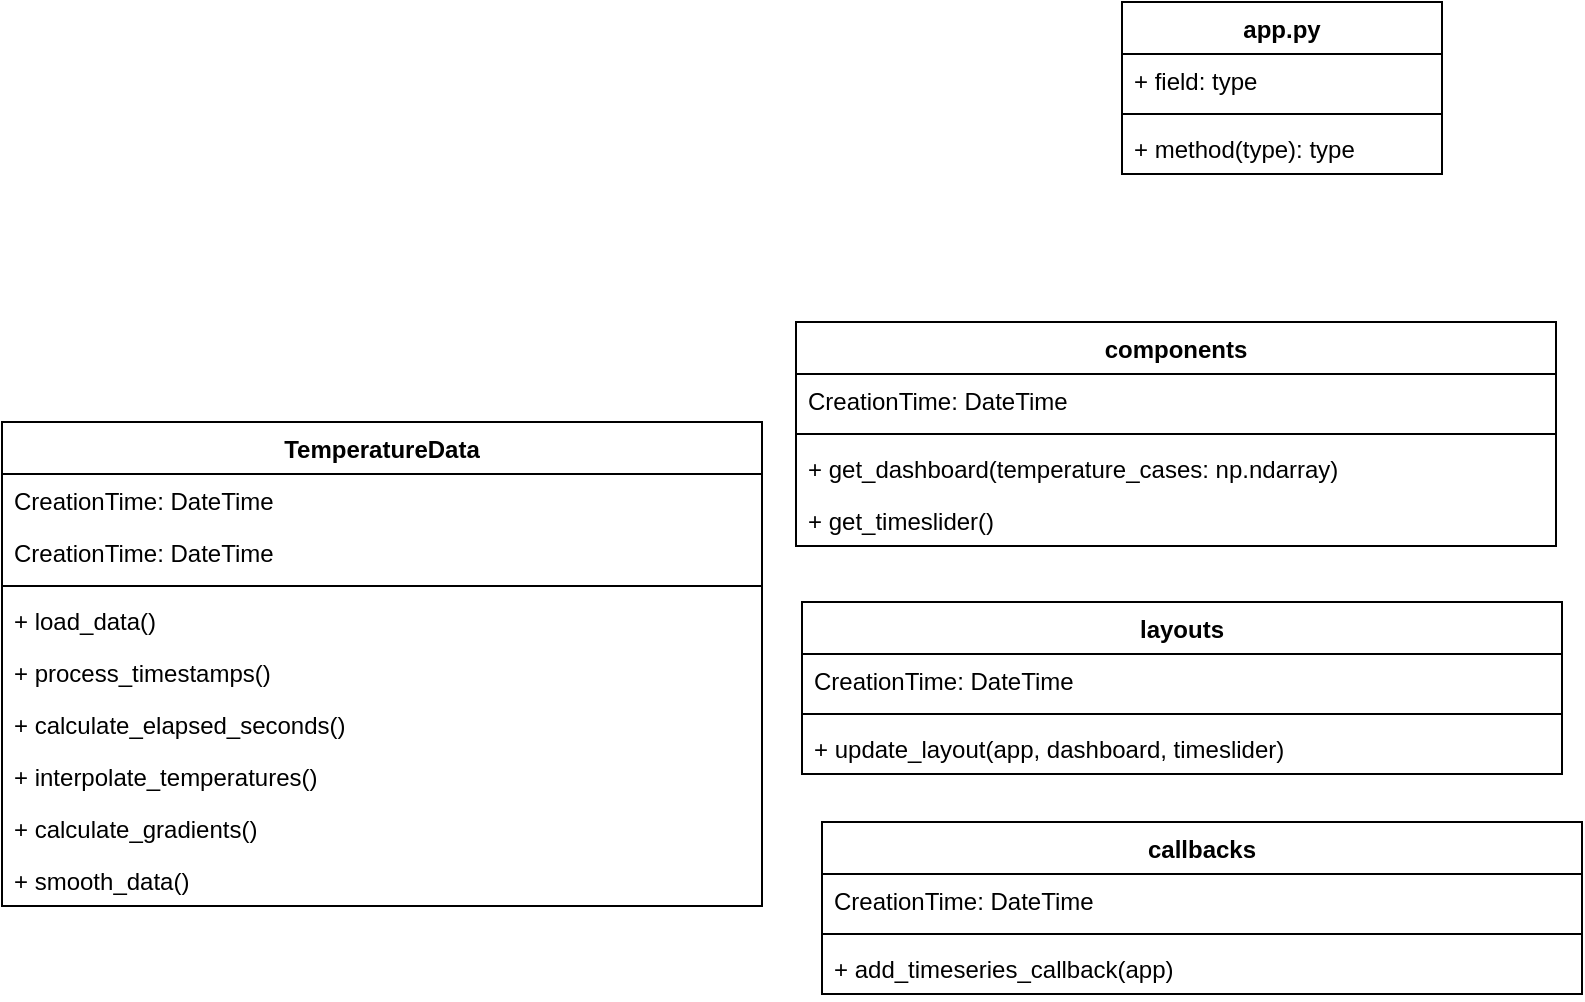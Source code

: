 <mxfile version="20.5.3" type="embed" pages="2"><diagram name="TemperatureDashApp" id="vDy8FKKkWsojjG1RDzf5"><mxGraphModel dx="1305" dy="695" grid="1" gridSize="10" guides="1" tooltips="1" connect="1" arrows="1" fold="1" page="1" pageScale="1" pageWidth="1654" pageHeight="1169" math="0" shadow="0"><root><mxCell id="0"/><mxCell id="1" parent="0"/><mxCell id="v-pCWJpPtzPc-9zOECgq-1" value="callbacks" style="swimlane;fontStyle=1;align=center;verticalAlign=top;childLayout=stackLayout;horizontal=1;startSize=26;horizontalStack=0;resizeParent=1;resizeParentMax=0;resizeLast=0;collapsible=1;marginBottom=0;whiteSpace=wrap;html=1;" parent="1" vertex="1"><mxGeometry x="460" y="490" width="380" height="86" as="geometry"/></mxCell><mxCell id="v-pCWJpPtzPc-9zOECgq-2" value="CreationTime: DateTime" style="text;strokeColor=none;fillColor=none;align=left;verticalAlign=top;spacingLeft=4;spacingRight=4;overflow=hidden;rotatable=0;points=[[0,0.5],[1,0.5]];portConstraint=eastwest;whiteSpace=wrap;html=1;" parent="v-pCWJpPtzPc-9zOECgq-1" vertex="1"><mxGeometry y="26" width="380" height="26" as="geometry"/></mxCell><mxCell id="v-pCWJpPtzPc-9zOECgq-3" value="" style="line;strokeWidth=1;fillColor=none;align=left;verticalAlign=middle;spacingTop=-1;spacingLeft=3;spacingRight=3;rotatable=0;labelPosition=right;points=[];portConstraint=eastwest;strokeColor=inherit;" parent="v-pCWJpPtzPc-9zOECgq-1" vertex="1"><mxGeometry y="52" width="380" height="8" as="geometry"/></mxCell><mxCell id="v-pCWJpPtzPc-9zOECgq-4" value="+ add_timeseries_callback(app)" style="text;strokeColor=none;fillColor=none;align=left;verticalAlign=top;spacingLeft=4;spacingRight=4;overflow=hidden;rotatable=0;points=[[0,0.5],[1,0.5]];portConstraint=eastwest;whiteSpace=wrap;html=1;" parent="v-pCWJpPtzPc-9zOECgq-1" vertex="1"><mxGeometry y="60" width="380" height="26" as="geometry"/></mxCell><mxCell id="cLcs_M3EtossmrVFGKt8-1" value="app.py" style="swimlane;fontStyle=1;align=center;verticalAlign=top;childLayout=stackLayout;horizontal=1;startSize=26;horizontalStack=0;resizeParent=1;resizeParentMax=0;resizeLast=0;collapsible=1;marginBottom=0;whiteSpace=wrap;html=1;" parent="1" vertex="1"><mxGeometry x="610" y="80" width="160" height="86" as="geometry"/></mxCell><mxCell id="cLcs_M3EtossmrVFGKt8-2" value="+ field: type" style="text;strokeColor=none;fillColor=none;align=left;verticalAlign=top;spacingLeft=4;spacingRight=4;overflow=hidden;rotatable=0;points=[[0,0.5],[1,0.5]];portConstraint=eastwest;whiteSpace=wrap;html=1;" parent="cLcs_M3EtossmrVFGKt8-1" vertex="1"><mxGeometry y="26" width="160" height="26" as="geometry"/></mxCell><mxCell id="cLcs_M3EtossmrVFGKt8-3" value="" style="line;strokeWidth=1;fillColor=none;align=left;verticalAlign=middle;spacingTop=-1;spacingLeft=3;spacingRight=3;rotatable=0;labelPosition=right;points=[];portConstraint=eastwest;strokeColor=inherit;" parent="cLcs_M3EtossmrVFGKt8-1" vertex="1"><mxGeometry y="52" width="160" height="8" as="geometry"/></mxCell><mxCell id="cLcs_M3EtossmrVFGKt8-4" value="+ method(type): type" style="text;strokeColor=none;fillColor=none;align=left;verticalAlign=top;spacingLeft=4;spacingRight=4;overflow=hidden;rotatable=0;points=[[0,0.5],[1,0.5]];portConstraint=eastwest;whiteSpace=wrap;html=1;" parent="cLcs_M3EtossmrVFGKt8-1" vertex="1"><mxGeometry y="60" width="160" height="26" as="geometry"/></mxCell><mxCell id="eLz21N7htwY3KEThcsI1-1" value="TemperatureData" style="swimlane;fontStyle=1;align=center;verticalAlign=top;childLayout=stackLayout;horizontal=1;startSize=26;horizontalStack=0;resizeParent=1;resizeParentMax=0;resizeLast=0;collapsible=1;marginBottom=0;whiteSpace=wrap;html=1;" parent="1" vertex="1"><mxGeometry x="50" y="290" width="380" height="242" as="geometry"/></mxCell><mxCell id="eLz21N7htwY3KEThcsI1-2" value="CreationTime: DateTime" style="text;strokeColor=none;fillColor=none;align=left;verticalAlign=top;spacingLeft=4;spacingRight=4;overflow=hidden;rotatable=0;points=[[0,0.5],[1,0.5]];portConstraint=eastwest;whiteSpace=wrap;html=1;" parent="eLz21N7htwY3KEThcsI1-1" vertex="1"><mxGeometry y="26" width="380" height="26" as="geometry"/></mxCell><mxCell id="eLz21N7htwY3KEThcsI1-3" value="CreationTime: DateTime" style="text;strokeColor=none;fillColor=none;align=left;verticalAlign=top;spacingLeft=4;spacingRight=4;overflow=hidden;rotatable=0;points=[[0,0.5],[1,0.5]];portConstraint=eastwest;whiteSpace=wrap;html=1;" parent="eLz21N7htwY3KEThcsI1-1" vertex="1"><mxGeometry y="52" width="380" height="26" as="geometry"/></mxCell><mxCell id="eLz21N7htwY3KEThcsI1-4" value="" style="line;strokeWidth=1;fillColor=none;align=left;verticalAlign=middle;spacingTop=-1;spacingLeft=3;spacingRight=3;rotatable=0;labelPosition=right;points=[];portConstraint=eastwest;strokeColor=inherit;" parent="eLz21N7htwY3KEThcsI1-1" vertex="1"><mxGeometry y="78" width="380" height="8" as="geometry"/></mxCell><mxCell id="eLz21N7htwY3KEThcsI1-5" value="+ load_data()" style="text;strokeColor=none;fillColor=none;align=left;verticalAlign=top;spacingLeft=4;spacingRight=4;overflow=hidden;rotatable=0;points=[[0,0.5],[1,0.5]];portConstraint=eastwest;whiteSpace=wrap;html=1;" parent="eLz21N7htwY3KEThcsI1-1" vertex="1"><mxGeometry y="86" width="380" height="26" as="geometry"/></mxCell><mxCell id="dyKbHNdvw5-MIPKxcRXz-6" value="+ process_timestamps()" style="text;strokeColor=none;fillColor=none;align=left;verticalAlign=top;spacingLeft=4;spacingRight=4;overflow=hidden;rotatable=0;points=[[0,0.5],[1,0.5]];portConstraint=eastwest;whiteSpace=wrap;html=1;" vertex="1" parent="eLz21N7htwY3KEThcsI1-1"><mxGeometry y="112" width="380" height="26" as="geometry"/></mxCell><mxCell id="dyKbHNdvw5-MIPKxcRXz-7" value="+ calculate_elapsed_seconds()" style="text;strokeColor=none;fillColor=none;align=left;verticalAlign=top;spacingLeft=4;spacingRight=4;overflow=hidden;rotatable=0;points=[[0,0.5],[1,0.5]];portConstraint=eastwest;whiteSpace=wrap;html=1;" vertex="1" parent="eLz21N7htwY3KEThcsI1-1"><mxGeometry y="138" width="380" height="26" as="geometry"/></mxCell><mxCell id="dyKbHNdvw5-MIPKxcRXz-8" value="+ interpolate_temperatures()" style="text;strokeColor=none;fillColor=none;align=left;verticalAlign=top;spacingLeft=4;spacingRight=4;overflow=hidden;rotatable=0;points=[[0,0.5],[1,0.5]];portConstraint=eastwest;whiteSpace=wrap;html=1;" vertex="1" parent="eLz21N7htwY3KEThcsI1-1"><mxGeometry y="164" width="380" height="26" as="geometry"/></mxCell><mxCell id="dyKbHNdvw5-MIPKxcRXz-9" value="+ calculate_gradients()" style="text;strokeColor=none;fillColor=none;align=left;verticalAlign=top;spacingLeft=4;spacingRight=4;overflow=hidden;rotatable=0;points=[[0,0.5],[1,0.5]];portConstraint=eastwest;whiteSpace=wrap;html=1;" vertex="1" parent="eLz21N7htwY3KEThcsI1-1"><mxGeometry y="190" width="380" height="26" as="geometry"/></mxCell><mxCell id="dyKbHNdvw5-MIPKxcRXz-10" value="+ smooth_data()" style="text;strokeColor=none;fillColor=none;align=left;verticalAlign=top;spacingLeft=4;spacingRight=4;overflow=hidden;rotatable=0;points=[[0,0.5],[1,0.5]];portConstraint=eastwest;whiteSpace=wrap;html=1;" vertex="1" parent="eLz21N7htwY3KEThcsI1-1"><mxGeometry y="216" width="380" height="26" as="geometry"/></mxCell><mxCell id="2" value="components" style="swimlane;fontStyle=1;align=center;verticalAlign=top;childLayout=stackLayout;horizontal=1;startSize=26;horizontalStack=0;resizeParent=1;resizeParentMax=0;resizeLast=0;collapsible=1;marginBottom=0;whiteSpace=wrap;html=1;" parent="1" vertex="1"><mxGeometry x="447" y="240" width="380" height="112" as="geometry"/></mxCell><mxCell id="4" value="CreationTime: DateTime" style="text;strokeColor=none;fillColor=none;align=left;verticalAlign=top;spacingLeft=4;spacingRight=4;overflow=hidden;rotatable=0;points=[[0,0.5],[1,0.5]];portConstraint=eastwest;whiteSpace=wrap;html=1;" parent="2" vertex="1"><mxGeometry y="26" width="380" height="26" as="geometry"/></mxCell><mxCell id="5" value="" style="line;strokeWidth=1;fillColor=none;align=left;verticalAlign=middle;spacingTop=-1;spacingLeft=3;spacingRight=3;rotatable=0;labelPosition=right;points=[];portConstraint=eastwest;strokeColor=inherit;" parent="2" vertex="1"><mxGeometry y="52" width="380" height="8" as="geometry"/></mxCell><mxCell id="6" value="+ get_dashboard(temperature_cases: np.ndarray)" style="text;strokeColor=none;fillColor=none;align=left;verticalAlign=top;spacingLeft=4;spacingRight=4;overflow=hidden;rotatable=0;points=[[0,0.5],[1,0.5]];portConstraint=eastwest;whiteSpace=wrap;html=1;" parent="2" vertex="1"><mxGeometry y="60" width="380" height="26" as="geometry"/></mxCell><mxCell id="dyKbHNdvw5-MIPKxcRXz-11" value="+ get_timeslider()" style="text;strokeColor=none;fillColor=none;align=left;verticalAlign=top;spacingLeft=4;spacingRight=4;overflow=hidden;rotatable=0;points=[[0,0.5],[1,0.5]];portConstraint=eastwest;whiteSpace=wrap;html=1;" vertex="1" parent="2"><mxGeometry y="86" width="380" height="26" as="geometry"/></mxCell><mxCell id="dyKbHNdvw5-MIPKxcRXz-12" value="layouts" style="swimlane;fontStyle=1;align=center;verticalAlign=top;childLayout=stackLayout;horizontal=1;startSize=26;horizontalStack=0;resizeParent=1;resizeParentMax=0;resizeLast=0;collapsible=1;marginBottom=0;whiteSpace=wrap;html=1;" vertex="1" parent="1"><mxGeometry x="450" y="380" width="380" height="86" as="geometry"/></mxCell><mxCell id="dyKbHNdvw5-MIPKxcRXz-13" value="CreationTime: DateTime" style="text;strokeColor=none;fillColor=none;align=left;verticalAlign=top;spacingLeft=4;spacingRight=4;overflow=hidden;rotatable=0;points=[[0,0.5],[1,0.5]];portConstraint=eastwest;whiteSpace=wrap;html=1;" vertex="1" parent="dyKbHNdvw5-MIPKxcRXz-12"><mxGeometry y="26" width="380" height="26" as="geometry"/></mxCell><mxCell id="dyKbHNdvw5-MIPKxcRXz-14" value="" style="line;strokeWidth=1;fillColor=none;align=left;verticalAlign=middle;spacingTop=-1;spacingLeft=3;spacingRight=3;rotatable=0;labelPosition=right;points=[];portConstraint=eastwest;strokeColor=inherit;" vertex="1" parent="dyKbHNdvw5-MIPKxcRXz-12"><mxGeometry y="52" width="380" height="8" as="geometry"/></mxCell><mxCell id="dyKbHNdvw5-MIPKxcRXz-15" value="+ update_layout(app, dashboard, timeslider)" style="text;strokeColor=none;fillColor=none;align=left;verticalAlign=top;spacingLeft=4;spacingRight=4;overflow=hidden;rotatable=0;points=[[0,0.5],[1,0.5]];portConstraint=eastwest;whiteSpace=wrap;html=1;" vertex="1" parent="dyKbHNdvw5-MIPKxcRXz-12"><mxGeometry y="60" width="380" height="26" as="geometry"/></mxCell></root></mxGraphModel></diagram><diagram id="BPcFVphtQov2hEcmEEEQ" name="Page-2"><mxGraphModel dx="1696" dy="904" grid="1" gridSize="10" guides="1" tooltips="1" connect="1" arrows="1" fold="1" page="1" pageScale="1" pageWidth="1169" pageHeight="827" math="0" shadow="0"><root><mxCell id="0"/><mxCell id="1" parent="0"/><mxCell id="aG4f4fCAPr0ArF0tEwW5-1" value="CutFileLoader&lt;br&gt;" style="swimlane;fontStyle=1;align=center;verticalAlign=top;childLayout=stackLayout;horizontal=1;startSize=26;horizontalStack=0;resizeParent=1;resizeParentMax=0;resizeLast=0;collapsible=1;marginBottom=0;whiteSpace=wrap;html=1;" parent="1" vertex="1"><mxGeometry x="60" y="106" width="380" height="112" as="geometry"/></mxCell><mxCell id="aG4f4fCAPr0ArF0tEwW5-2" value="CreationTime: DateTime" style="text;strokeColor=none;fillColor=none;align=left;verticalAlign=top;spacingLeft=4;spacingRight=4;overflow=hidden;rotatable=0;points=[[0,0.5],[1,0.5]];portConstraint=eastwest;whiteSpace=wrap;html=1;" parent="aG4f4fCAPr0ArF0tEwW5-1" vertex="1"><mxGeometry y="26" width="380" height="26" as="geometry"/></mxCell><mxCell id="aG4f4fCAPr0ArF0tEwW5-3" value="CreationTime: DateTime" style="text;strokeColor=none;fillColor=none;align=left;verticalAlign=top;spacingLeft=4;spacingRight=4;overflow=hidden;rotatable=0;points=[[0,0.5],[1,0.5]];portConstraint=eastwest;whiteSpace=wrap;html=1;" parent="aG4f4fCAPr0ArF0tEwW5-1" vertex="1"><mxGeometry y="52" width="380" height="26" as="geometry"/></mxCell><mxCell id="aG4f4fCAPr0ArF0tEwW5-4" value="" style="line;strokeWidth=1;fillColor=none;align=left;verticalAlign=middle;spacingTop=-1;spacingLeft=3;spacingRight=3;rotatable=0;labelPosition=right;points=[];portConstraint=eastwest;strokeColor=inherit;" parent="aG4f4fCAPr0ArF0tEwW5-1" vertex="1"><mxGeometry y="78" width="380" height="8" as="geometry"/></mxCell><mxCell id="aG4f4fCAPr0ArF0tEwW5-5" value="+ method(type): type" style="text;strokeColor=none;fillColor=none;align=left;verticalAlign=top;spacingLeft=4;spacingRight=4;overflow=hidden;rotatable=0;points=[[0,0.5],[1,0.5]];portConstraint=eastwest;whiteSpace=wrap;html=1;" parent="aG4f4fCAPr0ArF0tEwW5-1" vertex="1"><mxGeometry y="86" width="380" height="26" as="geometry"/></mxCell><mxCell id="aG4f4fCAPr0ArF0tEwW5-6" value="ExcelDataWrapper" style="swimlane;fontStyle=1;align=center;verticalAlign=top;childLayout=stackLayout;horizontal=1;startSize=26;horizontalStack=0;resizeParent=1;resizeParentMax=0;resizeLast=0;collapsible=1;marginBottom=0;whiteSpace=wrap;html=1;" parent="1" vertex="1"><mxGeometry x="610" y="80" width="160" height="86" as="geometry"/></mxCell><mxCell id="aG4f4fCAPr0ArF0tEwW5-7" value="+ field: type" style="text;strokeColor=none;fillColor=none;align=left;verticalAlign=top;spacingLeft=4;spacingRight=4;overflow=hidden;rotatable=0;points=[[0,0.5],[1,0.5]];portConstraint=eastwest;whiteSpace=wrap;html=1;" parent="aG4f4fCAPr0ArF0tEwW5-6" vertex="1"><mxGeometry y="26" width="160" height="26" as="geometry"/></mxCell><mxCell id="aG4f4fCAPr0ArF0tEwW5-8" value="" style="line;strokeWidth=1;fillColor=none;align=left;verticalAlign=middle;spacingTop=-1;spacingLeft=3;spacingRight=3;rotatable=0;labelPosition=right;points=[];portConstraint=eastwest;strokeColor=inherit;" parent="aG4f4fCAPr0ArF0tEwW5-6" vertex="1"><mxGeometry y="52" width="160" height="8" as="geometry"/></mxCell><mxCell id="aG4f4fCAPr0ArF0tEwW5-9" value="+ method(type): type" style="text;strokeColor=none;fillColor=none;align=left;verticalAlign=top;spacingLeft=4;spacingRight=4;overflow=hidden;rotatable=0;points=[[0,0.5],[1,0.5]];portConstraint=eastwest;whiteSpace=wrap;html=1;" parent="aG4f4fCAPr0ArF0tEwW5-6" vertex="1"><mxGeometry y="60" width="160" height="26" as="geometry"/></mxCell><mxCell id="aG4f4fCAPr0ArF0tEwW5-10" value="DataHandler" style="swimlane;fontStyle=1;align=center;verticalAlign=top;childLayout=stackLayout;horizontal=1;startSize=26;horizontalStack=0;resizeParent=1;resizeParentMax=0;resizeLast=0;collapsible=1;marginBottom=0;whiteSpace=wrap;html=1;" parent="1" vertex="1"><mxGeometry x="60" y="276" width="380" height="112" as="geometry"/></mxCell><mxCell id="aG4f4fCAPr0ArF0tEwW5-11" value="CreationTime: DateTime" style="text;strokeColor=none;fillColor=none;align=left;verticalAlign=top;spacingLeft=4;spacingRight=4;overflow=hidden;rotatable=0;points=[[0,0.5],[1,0.5]];portConstraint=eastwest;whiteSpace=wrap;html=1;" parent="aG4f4fCAPr0ArF0tEwW5-10" vertex="1"><mxGeometry y="26" width="380" height="26" as="geometry"/></mxCell><mxCell id="aG4f4fCAPr0ArF0tEwW5-12" value="CreationTime: DateTime" style="text;strokeColor=none;fillColor=none;align=left;verticalAlign=top;spacingLeft=4;spacingRight=4;overflow=hidden;rotatable=0;points=[[0,0.5],[1,0.5]];portConstraint=eastwest;whiteSpace=wrap;html=1;" parent="aG4f4fCAPr0ArF0tEwW5-10" vertex="1"><mxGeometry y="52" width="380" height="26" as="geometry"/></mxCell><mxCell id="aG4f4fCAPr0ArF0tEwW5-13" value="" style="line;strokeWidth=1;fillColor=none;align=left;verticalAlign=middle;spacingTop=-1;spacingLeft=3;spacingRight=3;rotatable=0;labelPosition=right;points=[];portConstraint=eastwest;strokeColor=inherit;" parent="aG4f4fCAPr0ArF0tEwW5-10" vertex="1"><mxGeometry y="78" width="380" height="8" as="geometry"/></mxCell><mxCell id="aG4f4fCAPr0ArF0tEwW5-14" value="+ method(type): type" style="text;strokeColor=none;fillColor=none;align=left;verticalAlign=top;spacingLeft=4;spacingRight=4;overflow=hidden;rotatable=0;points=[[0,0.5],[1,0.5]];portConstraint=eastwest;whiteSpace=wrap;html=1;" parent="aG4f4fCAPr0ArF0tEwW5-10" vertex="1"><mxGeometry y="86" width="380" height="26" as="geometry"/></mxCell></root></mxGraphModel></diagram></mxfile>